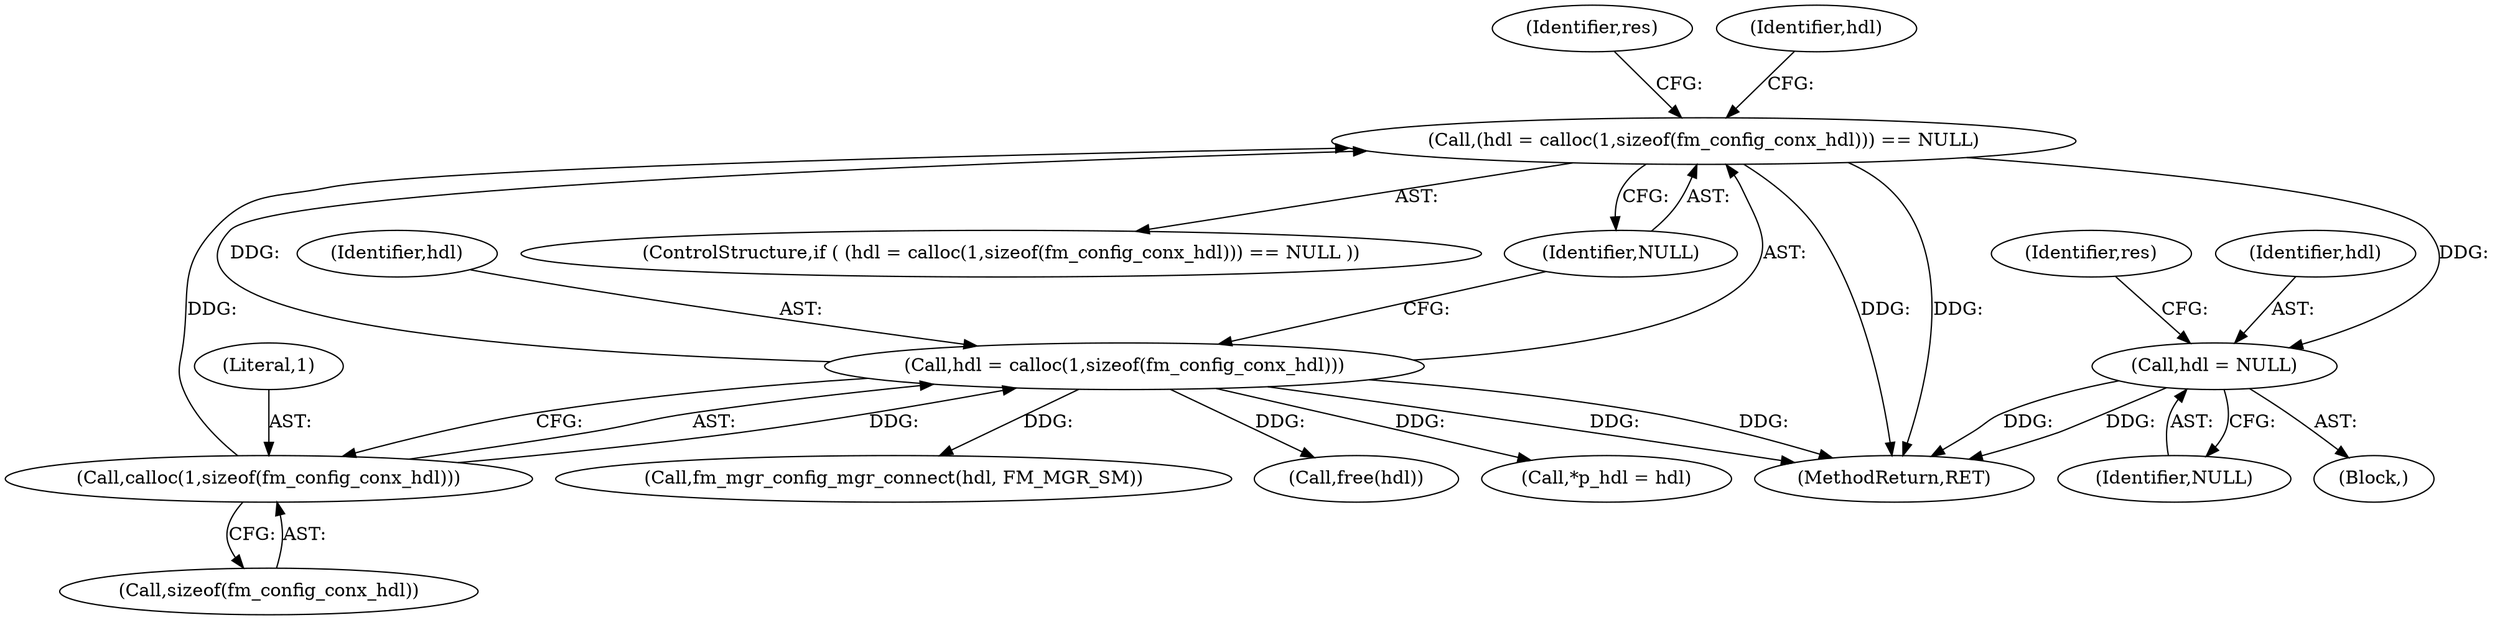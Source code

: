 digraph "0_opa-ff_c5759e7b76f5bf844be6c6641cc1b356bbc83869_2@pointer" {
"1000185" [label="(Call,hdl = NULL)"];
"1000112" [label="(Call,(hdl = calloc(1,sizeof(fm_config_conx_hdl))) == NULL)"];
"1000113" [label="(Call,hdl = calloc(1,sizeof(fm_config_conx_hdl)))"];
"1000115" [label="(Call,calloc(1,sizeof(fm_config_conx_hdl)))"];
"1000185" [label="(Call,hdl = NULL)"];
"1000187" [label="(Identifier,NULL)"];
"1000182" [label="(Block,)"];
"1000183" [label="(Call,free(hdl))"];
"1000122" [label="(Identifier,res)"];
"1000119" [label="(Identifier,NULL)"];
"1000115" [label="(Call,calloc(1,sizeof(fm_config_conx_hdl)))"];
"1000114" [label="(Identifier,hdl)"];
"1000117" [label="(Call,sizeof(fm_config_conx_hdl))"];
"1000189" [label="(Identifier,res)"];
"1000111" [label="(ControlStructure,if ( (hdl = calloc(1,sizeof(fm_config_conx_hdl))) == NULL ))"];
"1000190" [label="(MethodReturn,RET)"];
"1000112" [label="(Call,(hdl = calloc(1,sizeof(fm_config_conx_hdl))) == NULL)"];
"1000186" [label="(Identifier,hdl)"];
"1000127" [label="(Identifier,hdl)"];
"1000116" [label="(Literal,1)"];
"1000113" [label="(Call,hdl = calloc(1,sizeof(fm_config_conx_hdl)))"];
"1000130" [label="(Call,*p_hdl = hdl)"];
"1000146" [label="(Call,fm_mgr_config_mgr_connect(hdl, FM_MGR_SM))"];
"1000185" -> "1000182"  [label="AST: "];
"1000185" -> "1000187"  [label="CFG: "];
"1000186" -> "1000185"  [label="AST: "];
"1000187" -> "1000185"  [label="AST: "];
"1000189" -> "1000185"  [label="CFG: "];
"1000185" -> "1000190"  [label="DDG: "];
"1000185" -> "1000190"  [label="DDG: "];
"1000112" -> "1000185"  [label="DDG: "];
"1000112" -> "1000111"  [label="AST: "];
"1000112" -> "1000119"  [label="CFG: "];
"1000113" -> "1000112"  [label="AST: "];
"1000119" -> "1000112"  [label="AST: "];
"1000122" -> "1000112"  [label="CFG: "];
"1000127" -> "1000112"  [label="CFG: "];
"1000112" -> "1000190"  [label="DDG: "];
"1000112" -> "1000190"  [label="DDG: "];
"1000113" -> "1000112"  [label="DDG: "];
"1000115" -> "1000112"  [label="DDG: "];
"1000113" -> "1000115"  [label="CFG: "];
"1000114" -> "1000113"  [label="AST: "];
"1000115" -> "1000113"  [label="AST: "];
"1000119" -> "1000113"  [label="CFG: "];
"1000113" -> "1000190"  [label="DDG: "];
"1000113" -> "1000190"  [label="DDG: "];
"1000115" -> "1000113"  [label="DDG: "];
"1000113" -> "1000130"  [label="DDG: "];
"1000113" -> "1000146"  [label="DDG: "];
"1000113" -> "1000183"  [label="DDG: "];
"1000115" -> "1000117"  [label="CFG: "];
"1000116" -> "1000115"  [label="AST: "];
"1000117" -> "1000115"  [label="AST: "];
}
